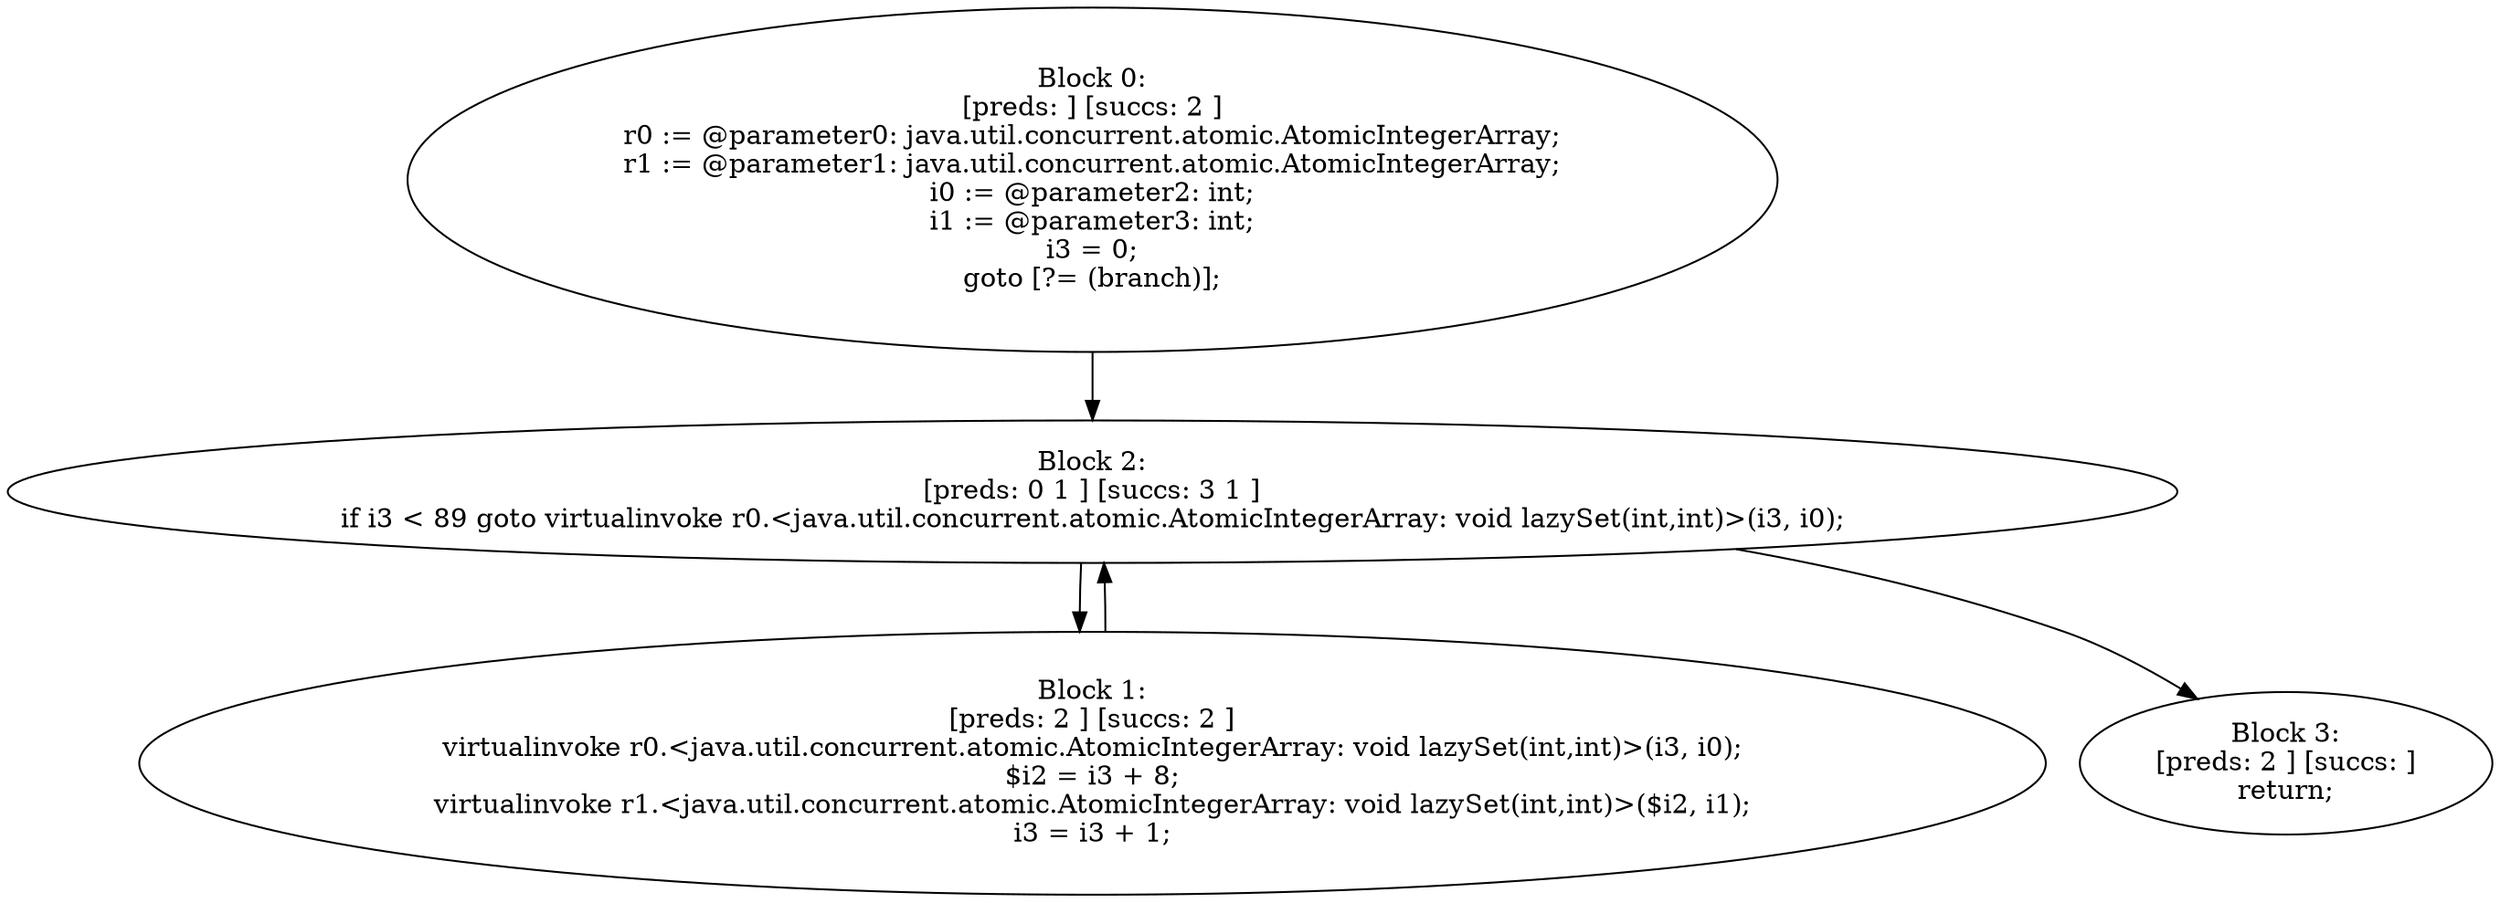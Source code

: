 digraph "unitGraph" {
    "Block 0:
[preds: ] [succs: 2 ]
r0 := @parameter0: java.util.concurrent.atomic.AtomicIntegerArray;
r1 := @parameter1: java.util.concurrent.atomic.AtomicIntegerArray;
i0 := @parameter2: int;
i1 := @parameter3: int;
i3 = 0;
goto [?= (branch)];
"
    "Block 1:
[preds: 2 ] [succs: 2 ]
virtualinvoke r0.<java.util.concurrent.atomic.AtomicIntegerArray: void lazySet(int,int)>(i3, i0);
$i2 = i3 + 8;
virtualinvoke r1.<java.util.concurrent.atomic.AtomicIntegerArray: void lazySet(int,int)>($i2, i1);
i3 = i3 + 1;
"
    "Block 2:
[preds: 0 1 ] [succs: 3 1 ]
if i3 < 89 goto virtualinvoke r0.<java.util.concurrent.atomic.AtomicIntegerArray: void lazySet(int,int)>(i3, i0);
"
    "Block 3:
[preds: 2 ] [succs: ]
return;
"
    "Block 0:
[preds: ] [succs: 2 ]
r0 := @parameter0: java.util.concurrent.atomic.AtomicIntegerArray;
r1 := @parameter1: java.util.concurrent.atomic.AtomicIntegerArray;
i0 := @parameter2: int;
i1 := @parameter3: int;
i3 = 0;
goto [?= (branch)];
"->"Block 2:
[preds: 0 1 ] [succs: 3 1 ]
if i3 < 89 goto virtualinvoke r0.<java.util.concurrent.atomic.AtomicIntegerArray: void lazySet(int,int)>(i3, i0);
";
    "Block 1:
[preds: 2 ] [succs: 2 ]
virtualinvoke r0.<java.util.concurrent.atomic.AtomicIntegerArray: void lazySet(int,int)>(i3, i0);
$i2 = i3 + 8;
virtualinvoke r1.<java.util.concurrent.atomic.AtomicIntegerArray: void lazySet(int,int)>($i2, i1);
i3 = i3 + 1;
"->"Block 2:
[preds: 0 1 ] [succs: 3 1 ]
if i3 < 89 goto virtualinvoke r0.<java.util.concurrent.atomic.AtomicIntegerArray: void lazySet(int,int)>(i3, i0);
";
    "Block 2:
[preds: 0 1 ] [succs: 3 1 ]
if i3 < 89 goto virtualinvoke r0.<java.util.concurrent.atomic.AtomicIntegerArray: void lazySet(int,int)>(i3, i0);
"->"Block 3:
[preds: 2 ] [succs: ]
return;
";
    "Block 2:
[preds: 0 1 ] [succs: 3 1 ]
if i3 < 89 goto virtualinvoke r0.<java.util.concurrent.atomic.AtomicIntegerArray: void lazySet(int,int)>(i3, i0);
"->"Block 1:
[preds: 2 ] [succs: 2 ]
virtualinvoke r0.<java.util.concurrent.atomic.AtomicIntegerArray: void lazySet(int,int)>(i3, i0);
$i2 = i3 + 8;
virtualinvoke r1.<java.util.concurrent.atomic.AtomicIntegerArray: void lazySet(int,int)>($i2, i1);
i3 = i3 + 1;
";
}
